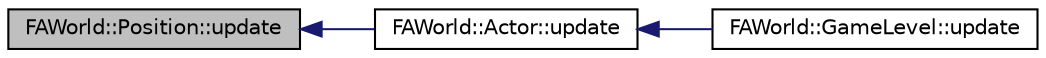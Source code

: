 digraph G
{
  edge [fontname="Helvetica",fontsize="10",labelfontname="Helvetica",labelfontsize="10"];
  node [fontname="Helvetica",fontsize="10",shape=record];
  rankdir="LR";
  Node1 [label="FAWorld::Position::update",height=0.2,width=0.4,color="black", fillcolor="grey75", style="filled" fontcolor="black"];
  Node1 -> Node2 [dir="back",color="midnightblue",fontsize="10",style="solid",fontname="Helvetica"];
  Node2 [label="FAWorld::Actor::update",height=0.2,width=0.4,color="black", fillcolor="white", style="filled",URL="$class_f_a_world_1_1_actor.html#a210d7366b718ee9366442a98f940d083"];
  Node2 -> Node3 [dir="back",color="midnightblue",fontsize="10",style="solid",fontname="Helvetica"];
  Node3 [label="FAWorld::GameLevel::update",height=0.2,width=0.4,color="black", fillcolor="white", style="filled",URL="$class_f_a_world_1_1_game_level.html#a78e4db23f4a198945e69fced2b8d8e9d"];
}
